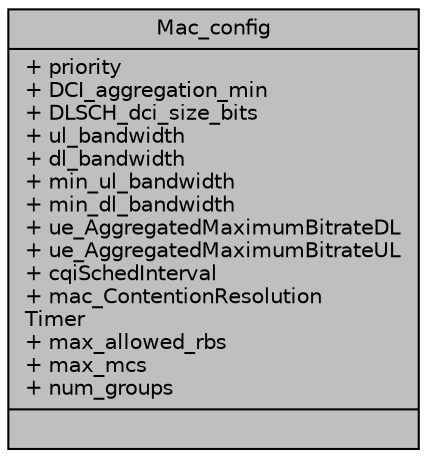 digraph "Mac_config"
{
 // LATEX_PDF_SIZE
  edge [fontname="Helvetica",fontsize="10",labelfontname="Helvetica",labelfontsize="10"];
  node [fontname="Helvetica",fontsize="10",shape=record];
  Node1 [label="{Mac_config\n|+ priority\l+ DCI_aggregation_min\l+ DLSCH_dci_size_bits\l+ ul_bandwidth\l+ dl_bandwidth\l+ min_ul_bandwidth\l+ min_dl_bandwidth\l+ ue_AggregatedMaximumBitrateDL\l+ ue_AggregatedMaximumBitrateUL\l+ cqiSchedInterval\l+ mac_ContentionResolution\lTimer\l+ max_allowed_rbs\l+ max_mcs\l+ num_groups\l|}",height=0.2,width=0.4,color="black", fillcolor="grey75", style="filled", fontcolor="black",tooltip=" "];
}
